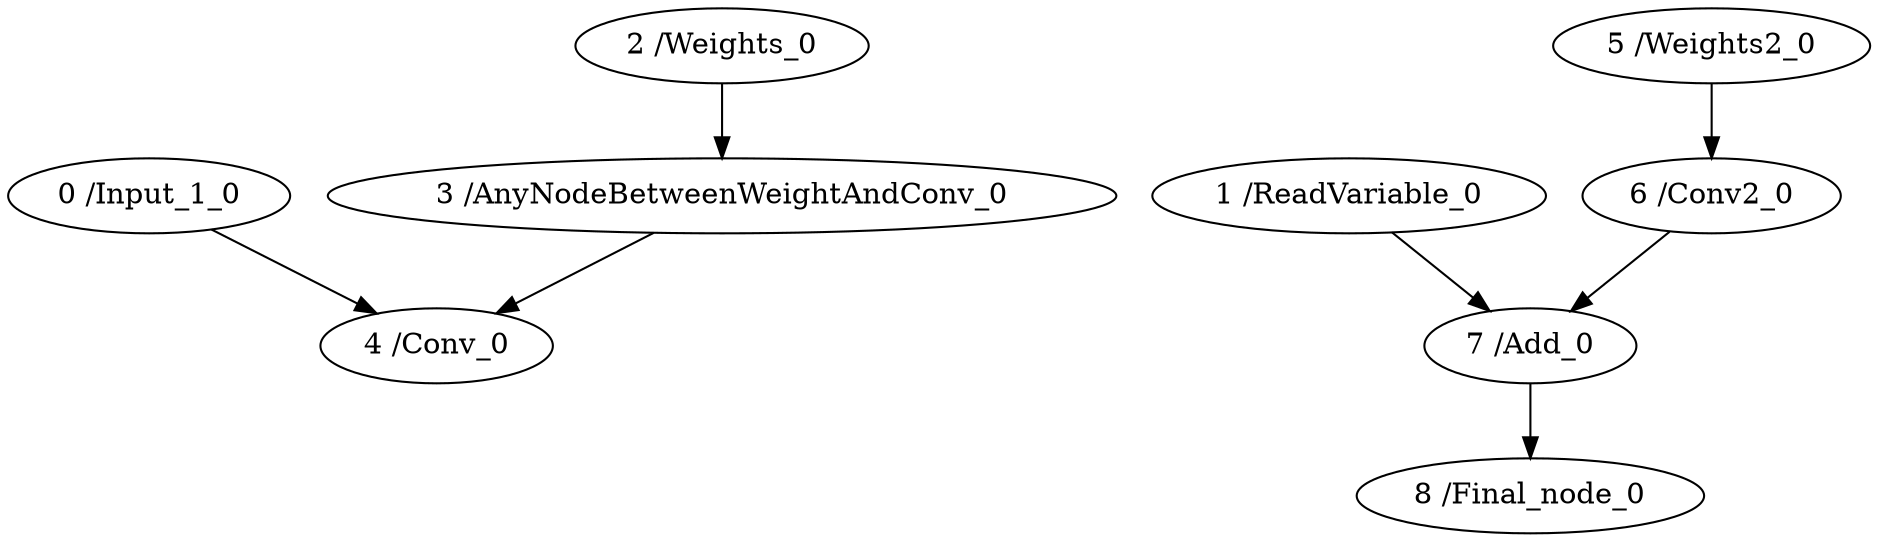 strict digraph  {
"0 /Input_1_0" [id=0, type=Input_1];
"1 /ReadVariable_0" [id=1, type=ReadVariable];
"2 /Weights_0" [id=2, type=Weights];
"3 /AnyNodeBetweenWeightAndConv_0" [id=3, type=AnyNodeBetweenWeightAndConv];
"4 /Conv_0" [id=4, type=Conv];
"5 /Weights2_0" [id=5, type=Weights2];
"6 /Conv2_0" [id=6, type=Conv2];
"7 /Add_0" [id=7, type=Add];
"8 /Final_node_0" [id=8, type=Final_node];
"0 /Input_1_0" -> "4 /Conv_0";
"1 /ReadVariable_0" -> "7 /Add_0";
"2 /Weights_0" -> "3 /AnyNodeBetweenWeightAndConv_0";
"3 /AnyNodeBetweenWeightAndConv_0" -> "4 /Conv_0";
"5 /Weights2_0" -> "6 /Conv2_0";
"6 /Conv2_0" -> "7 /Add_0";
"7 /Add_0" -> "8 /Final_node_0";
}
